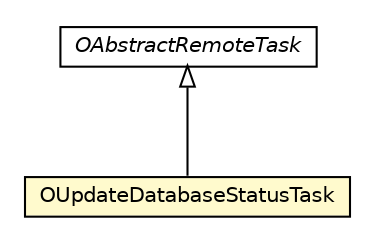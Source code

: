 #!/usr/local/bin/dot
#
# Class diagram 
# Generated by UMLGraph version R5_6-24-gf6e263 (http://www.umlgraph.org/)
#

digraph G {
	edge [fontname="Helvetica",fontsize=10,labelfontname="Helvetica",labelfontsize=10];
	node [fontname="Helvetica",fontsize=10,shape=plaintext];
	nodesep=0.25;
	ranksep=0.5;
	// com.orientechnologies.orient.server.distributed.task.OAbstractRemoteTask
	c7403447 [label=<<table title="com.orientechnologies.orient.server.distributed.task.OAbstractRemoteTask" border="0" cellborder="1" cellspacing="0" cellpadding="2" port="p" href="../../task/OAbstractRemoteTask.html">
		<tr><td><table border="0" cellspacing="0" cellpadding="1">
<tr><td align="center" balign="center"><font face="Helvetica-Oblique"> OAbstractRemoteTask </font></td></tr>
		</table></td></tr>
		</table>>, URL="../../task/OAbstractRemoteTask.html", fontname="Helvetica", fontcolor="black", fontsize=10.0];
	// com.orientechnologies.orient.server.distributed.impl.task.OUpdateDatabaseStatusTask
	c7403745 [label=<<table title="com.orientechnologies.orient.server.distributed.impl.task.OUpdateDatabaseStatusTask" border="0" cellborder="1" cellspacing="0" cellpadding="2" port="p" bgcolor="lemonChiffon" href="./OUpdateDatabaseStatusTask.html">
		<tr><td><table border="0" cellspacing="0" cellpadding="1">
<tr><td align="center" balign="center"> OUpdateDatabaseStatusTask </td></tr>
		</table></td></tr>
		</table>>, URL="./OUpdateDatabaseStatusTask.html", fontname="Helvetica", fontcolor="black", fontsize=10.0];
	//com.orientechnologies.orient.server.distributed.impl.task.OUpdateDatabaseStatusTask extends com.orientechnologies.orient.server.distributed.task.OAbstractRemoteTask
	c7403447:p -> c7403745:p [dir=back,arrowtail=empty];
}

